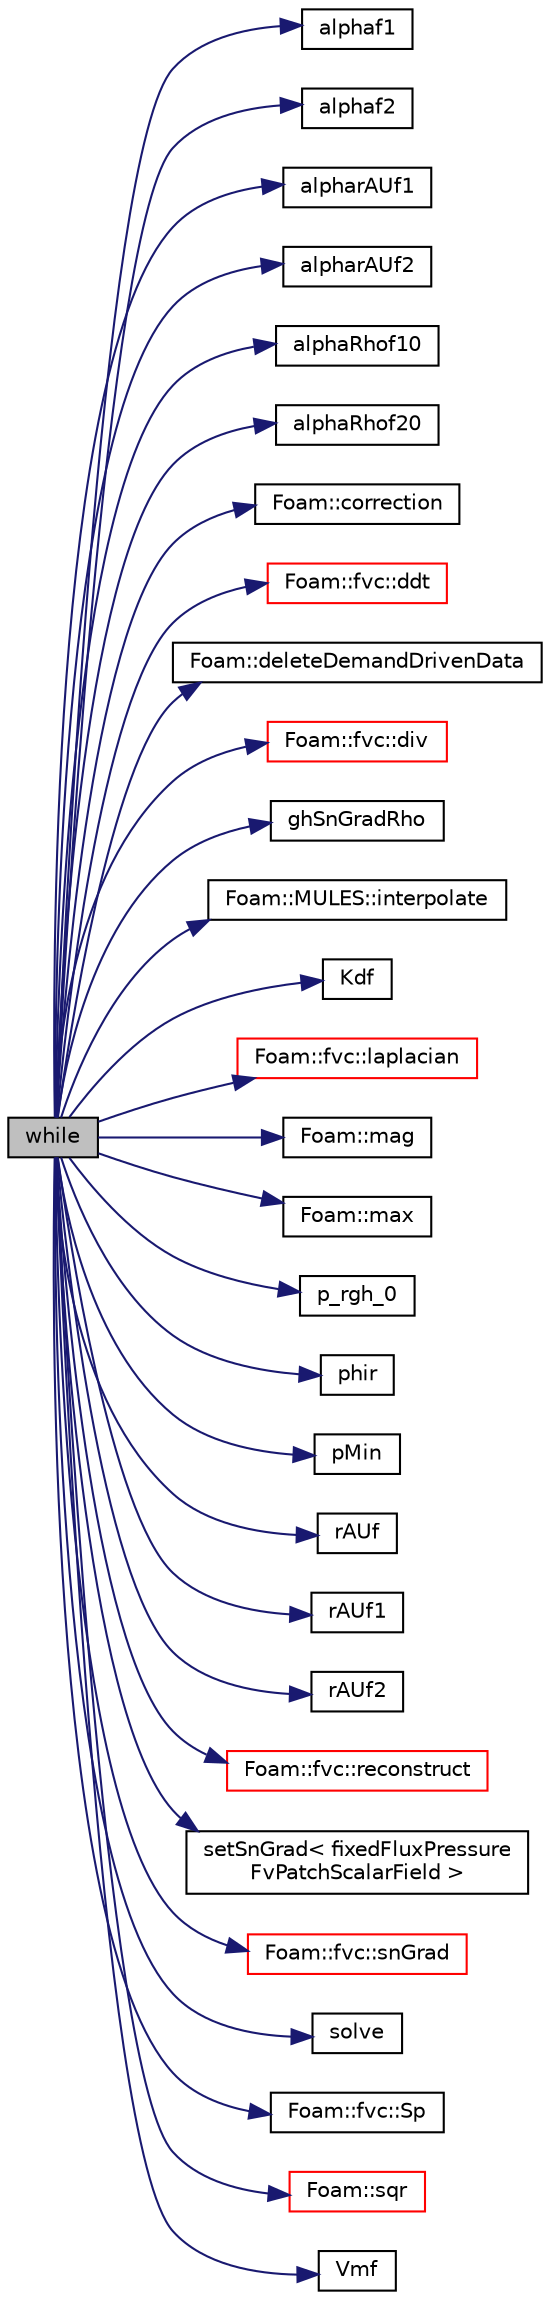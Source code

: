 digraph "while"
{
  bgcolor="transparent";
  edge [fontname="Helvetica",fontsize="10",labelfontname="Helvetica",labelfontsize="10"];
  node [fontname="Helvetica",fontsize="10",shape=record];
  rankdir="LR";
  Node1 [label="while",height=0.2,width=0.4,color="black", fillcolor="grey75", style="filled", fontcolor="black"];
  Node1 -> Node2 [color="midnightblue",fontsize="10",style="solid",fontname="Helvetica"];
  Node2 [label="alphaf1",height=0.2,width=0.4,color="black",URL="$a02966.html#a56ffcaedadad19bec661b0b110fea575"];
  Node1 -> Node3 [color="midnightblue",fontsize="10",style="solid",fontname="Helvetica"];
  Node3 [label="alphaf2",height=0.2,width=0.4,color="black",URL="$a02966.html#ab75560d8f7fca946379806e8582e0fff"];
  Node1 -> Node4 [color="midnightblue",fontsize="10",style="solid",fontname="Helvetica"];
  Node4 [label="alpharAUf1",height=0.2,width=0.4,color="black",URL="$a02966.html#a482b6c42bdc6748eff2090cd701aca19"];
  Node1 -> Node5 [color="midnightblue",fontsize="10",style="solid",fontname="Helvetica"];
  Node5 [label="alpharAUf2",height=0.2,width=0.4,color="black",URL="$a02966.html#a9e4e0fa3d286b5acfc8c6e298ac0040e"];
  Node1 -> Node6 [color="midnightblue",fontsize="10",style="solid",fontname="Helvetica"];
  Node6 [label="alphaRhof10",height=0.2,width=0.4,color="black",URL="$a02967.html#a8c5e06469e94356b65802eee80915926"];
  Node1 -> Node7 [color="midnightblue",fontsize="10",style="solid",fontname="Helvetica"];
  Node7 [label="alphaRhof20",height=0.2,width=0.4,color="black",URL="$a02967.html#a2aa742ef8125edff46c112905952f784"];
  Node1 -> Node8 [color="midnightblue",fontsize="10",style="solid",fontname="Helvetica"];
  Node8 [label="Foam::correction",height=0.2,width=0.4,color="black",URL="$a10725.html#aa5166e83cc970d681cdb0246482047e8",tooltip="Return the correction form of the given matrix. "];
  Node1 -> Node9 [color="midnightblue",fontsize="10",style="solid",fontname="Helvetica"];
  Node9 [label="Foam::fvc::ddt",height=0.2,width=0.4,color="red",URL="$a10759.html#a5dc871206ab86042756c8ccfdc5797ad"];
  Node1 -> Node10 [color="midnightblue",fontsize="10",style="solid",fontname="Helvetica"];
  Node10 [label="Foam::deleteDemandDrivenData",height=0.2,width=0.4,color="black",URL="$a10725.html#a676ff999562d389fd174d693e17d230a"];
  Node1 -> Node11 [color="midnightblue",fontsize="10",style="solid",fontname="Helvetica"];
  Node11 [label="Foam::fvc::div",height=0.2,width=0.4,color="red",URL="$a10759.html#a585533948ad80abfe589d920c641f251"];
  Node1 -> Node12 [color="midnightblue",fontsize="10",style="solid",fontname="Helvetica"];
  Node12 [label="ghSnGradRho",height=0.2,width=0.4,color="black",URL="$a02962.html#a9942c1263e3a2593eeb8b3b3d83c3f9b"];
  Node1 -> Node13 [color="midnightblue",fontsize="10",style="solid",fontname="Helvetica"];
  Node13 [label="Foam::MULES::interpolate",height=0.2,width=0.4,color="black",URL="$a10783.html#a4d62f21551985d814104861e7c1d9b4f"];
  Node1 -> Node14 [color="midnightblue",fontsize="10",style="solid",fontname="Helvetica"];
  Node14 [label="Kdf",height=0.2,width=0.4,color="black",URL="$a02967.html#a334b4aaa686c4d75dae3f8ef21c2fee3"];
  Node1 -> Node15 [color="midnightblue",fontsize="10",style="solid",fontname="Helvetica"];
  Node15 [label="Foam::fvc::laplacian",height=0.2,width=0.4,color="red",URL="$a10759.html#ac75bff389d0405149b204b0d7ac214cd"];
  Node1 -> Node16 [color="midnightblue",fontsize="10",style="solid",fontname="Helvetica"];
  Node16 [label="Foam::mag",height=0.2,width=0.4,color="black",URL="$a10725.html#a929da2a3fdcf3dacbbe0487d3a330dae"];
  Node1 -> Node17 [color="midnightblue",fontsize="10",style="solid",fontname="Helvetica"];
  Node17 [label="Foam::max",height=0.2,width=0.4,color="black",URL="$a10725.html#ac993e906cf2774ae77e666bc24e81733"];
  Node1 -> Node18 [color="midnightblue",fontsize="10",style="solid",fontname="Helvetica"];
  Node18 [label="p_rgh_0",height=0.2,width=0.4,color="black",URL="$a02954.html#a334f791ac62072f36a4207b1994c1cc1"];
  Node1 -> Node19 [color="midnightblue",fontsize="10",style="solid",fontname="Helvetica"];
  Node19 [label="phir",height=0.2,width=0.4,color="black",URL="$a03260.html#a4467c6170d33d993a4e646952bde9020"];
  Node1 -> Node20 [color="midnightblue",fontsize="10",style="solid",fontname="Helvetica"];
  Node20 [label="pMin",height=0.2,width=0.4,color="black",URL="$a04487.html#a48bbce368545974bebafe3faccb1040b"];
  Node1 -> Node21 [color="midnightblue",fontsize="10",style="solid",fontname="Helvetica"];
  Node21 [label="rAUf",height=0.2,width=0.4,color="black",URL="$a02932.html#ae693ae4c2085edc7ebb2aac47e046b2d"];
  Node1 -> Node22 [color="midnightblue",fontsize="10",style="solid",fontname="Helvetica"];
  Node22 [label="rAUf1",height=0.2,width=0.4,color="black",URL="$a02967.html#af31cf73e8d316a6188f40d45cb1f191d"];
  Node1 -> Node23 [color="midnightblue",fontsize="10",style="solid",fontname="Helvetica"];
  Node23 [label="rAUf2",height=0.2,width=0.4,color="black",URL="$a02967.html#ab3722b38def952d21d9de4a6d962169a"];
  Node1 -> Node24 [color="midnightblue",fontsize="10",style="solid",fontname="Helvetica"];
  Node24 [label="Foam::fvc::reconstruct",height=0.2,width=0.4,color="red",URL="$a10759.html#ad8a6471328adb4cddcc0d4cedfa39ca2"];
  Node1 -> Node25 [color="midnightblue",fontsize="10",style="solid",fontname="Helvetica"];
  Node25 [label="setSnGrad\< fixedFluxPressure\lFvPatchScalarField \>",height=0.2,width=0.4,color="black",URL="$a02920.html#a7df668f205a383521ed4b57860ab3bf1"];
  Node1 -> Node26 [color="midnightblue",fontsize="10",style="solid",fontname="Helvetica"];
  Node26 [label="Foam::fvc::snGrad",height=0.2,width=0.4,color="red",URL="$a10759.html#a15da734ee906cb52cf17937ab84c41a0"];
  Node1 -> Node27 [color="midnightblue",fontsize="10",style="solid",fontname="Helvetica"];
  Node27 [label="solve",height=0.2,width=0.4,color="black",URL="$a02948.html#a63a249aff939702e1f4e9e11464c663c"];
  Node1 -> Node28 [color="midnightblue",fontsize="10",style="solid",fontname="Helvetica"];
  Node28 [label="Foam::fvc::Sp",height=0.2,width=0.4,color="black",URL="$a10759.html#acb372005d973de14c63c97ba57a82d99"];
  Node1 -> Node29 [color="midnightblue",fontsize="10",style="solid",fontname="Helvetica"];
  Node29 [label="Foam::sqr",height=0.2,width=0.4,color="red",URL="$a10725.html#a277dc11c581d53826ab5090b08f3b17b"];
  Node1 -> Node30 [color="midnightblue",fontsize="10",style="solid",fontname="Helvetica"];
  Node30 [label="Vmf",height=0.2,width=0.4,color="black",URL="$a02967.html#a6202358428fa923d53e7c70660bbc17e"];
}

